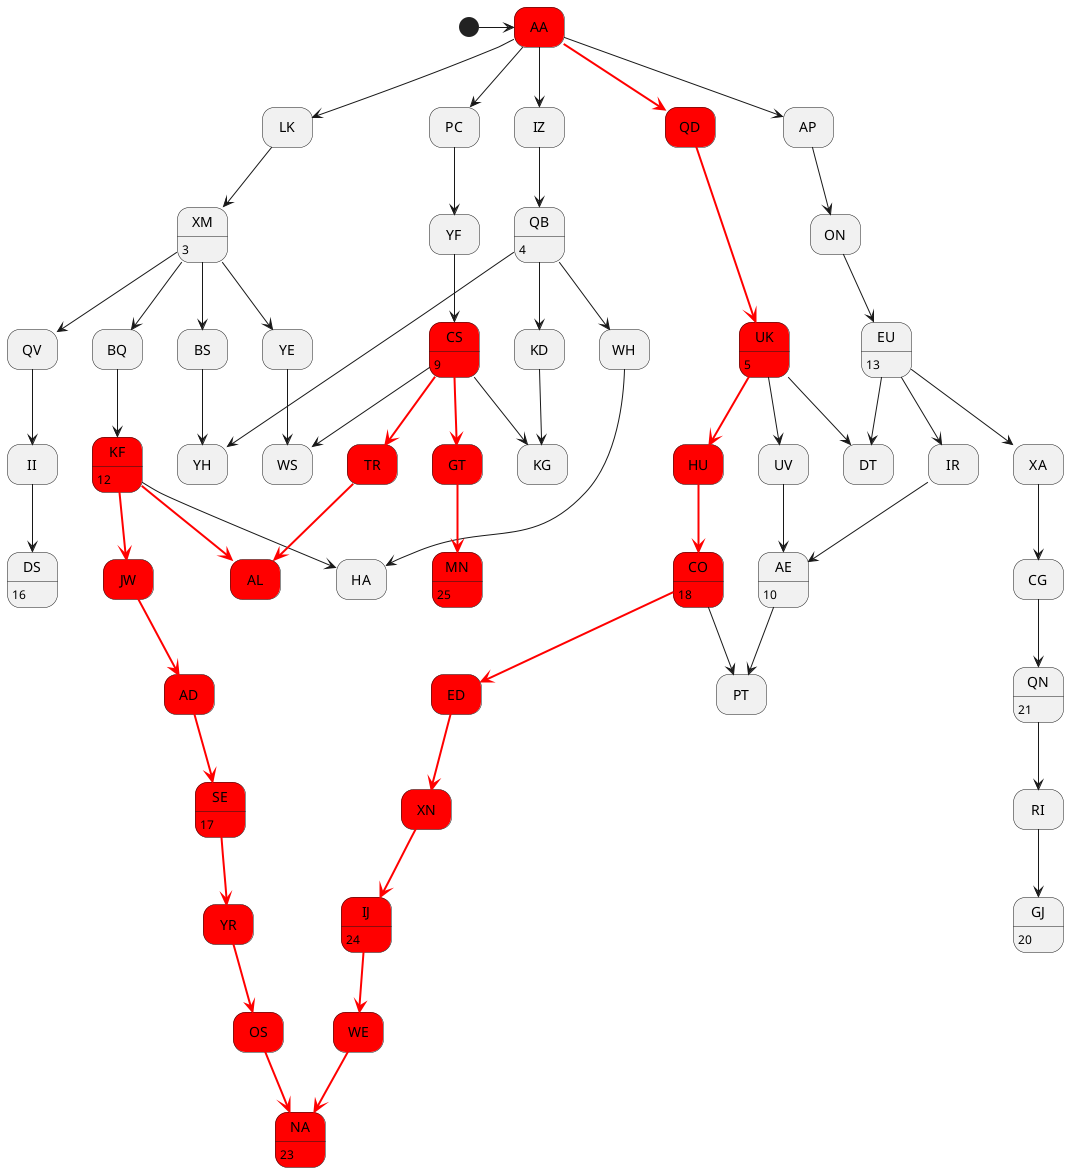 @startuml

hide empty description


[*] -> AA
state AA #red
AA --> LK
AA --> AP
AA --> IZ
AA --> PC
AA -[#red,bold]-> QD
state QD #red
LK --> XM
AP --> ON
IZ --> QB
PC --> YF
QD -[#red,bold]-> UK
state UK #red
XM : 3
XM --> QV
XM --> YE
XM --> BS
XM --> BQ
ON --> EU
QB : 4
QB --> WH
QB --> KD
QB --> YH
YF --> CS
state CS #red
UK : 5
UK --> UV
UK --> DT
UK -[#red,bold]-> HU
state HU #red
QV --> II
YE --> WS
BS --> YH
BQ --> KF
state KF #red
EU : 13
EU --> IR
EU --> DT
EU --> XA
WH --> HA
KD --> KG
CS : 9
CS -[#red,bold]-> GT
state GT #red
CS --> WS
CS -[#red,bold]-> TR
state TR #red
CS --> KG
UV --> AE
HU -[#red,bold]-> CO
state CO #red
II --> DS
KF : 12
KF --> HA
KF -[#red,bold]-> AL
state AL #red
KF -[#red,bold]-> JW
state JW #red
IR --> AE
XA --> CG
GT -[#red,bold]-> MN
state MN #red
TR -[#red,bold]-> AL
state AL #red
AE : 10
AE --> PT
CO : 18
CO -[#red,bold]-> ED
state ED #red
CO --> PT
DS : 16
JW -[#red,bold]-> AD
state AD #red
CG --> QN
MN : 25
ED -[#red,bold]-> XN
state XN #red
AD -[#red,bold]-> SE
state SE #red
QN : 21
QN --> RI
XN -[#red,bold]-> IJ
state IJ #red
SE : 17
SE -[#red,bold]-> YR
state YR #red
RI --> GJ
IJ : 24
IJ -[#red,bold]-> WE
state WE #red
YR -[#red,bold]-> OS
state OS #red
GJ : 20
WE -[#red,bold]-> NA
OS -[#red,bold]-> NA
state NA #red
NA : 23

@enduml
